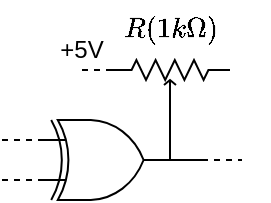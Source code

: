 <mxfile version="21.1.2" type="device">
  <diagram id="tjv56ypYF9dCwwJdmDgW" name="Pagina-1">
    <mxGraphModel dx="590" dy="427" grid="1" gridSize="10" guides="1" tooltips="1" connect="1" arrows="1" fold="1" page="1" pageScale="1" pageWidth="827" pageHeight="1169" math="1" shadow="0">
      <root>
        <mxCell id="0" />
        <mxCell id="1" parent="0" />
        <mxCell id="Nf7XDoWJkl78wnBKuYqr-12" value="" style="verticalLabelPosition=bottom;shadow=0;dashed=0;align=center;html=1;verticalAlign=top;shape=mxgraph.electrical.logic_gates.logic_gate;operation=xor;" parent="1" vertex="1">
          <mxGeometry x="348" y="470" width="66" height="40" as="geometry" />
        </mxCell>
        <mxCell id="Xd8Un_UWumnt4RGS6XFD-1" value="" style="endArrow=none;dashed=1;html=1;rounded=0;entryX=0;entryY=0.25;entryDx=0;entryDy=0;entryPerimeter=0;" edge="1" parent="1" target="Nf7XDoWJkl78wnBKuYqr-12">
          <mxGeometry width="50" height="50" relative="1" as="geometry">
            <mxPoint x="330" y="480" as="sourcePoint" />
            <mxPoint x="290" y="440" as="targetPoint" />
          </mxGeometry>
        </mxCell>
        <mxCell id="Xd8Un_UWumnt4RGS6XFD-2" value="" style="endArrow=none;dashed=1;html=1;rounded=0;entryX=0;entryY=0.75;entryDx=0;entryDy=0;entryPerimeter=0;" edge="1" parent="1" target="Nf7XDoWJkl78wnBKuYqr-12">
          <mxGeometry width="50" height="50" relative="1" as="geometry">
            <mxPoint x="330" y="500" as="sourcePoint" />
            <mxPoint x="358" y="490" as="targetPoint" />
          </mxGeometry>
        </mxCell>
        <mxCell id="Xd8Un_UWumnt4RGS6XFD-6" value="" style="pointerEvents=1;verticalLabelPosition=bottom;shadow=0;dashed=0;align=center;html=1;verticalAlign=top;shape=mxgraph.electrical.resistors.potentiometer_2;" vertex="1" parent="1">
          <mxGeometry x="384" y="440" width="60" height="20" as="geometry" />
        </mxCell>
        <mxCell id="Xd8Un_UWumnt4RGS6XFD-7" value="" style="endArrow=none;html=1;rounded=0;entryX=0.5;entryY=1;entryDx=0;entryDy=0;entryPerimeter=0;exitX=1;exitY=0.5;exitDx=0;exitDy=0;exitPerimeter=0;" edge="1" parent="1" source="Nf7XDoWJkl78wnBKuYqr-12" target="Xd8Un_UWumnt4RGS6XFD-6">
          <mxGeometry width="50" height="50" relative="1" as="geometry">
            <mxPoint x="400" y="450" as="sourcePoint" />
            <mxPoint x="450" y="400" as="targetPoint" />
          </mxGeometry>
        </mxCell>
        <mxCell id="Xd8Un_UWumnt4RGS6XFD-8" value="" style="endArrow=none;html=1;rounded=0;entryX=1;entryY=0.5;entryDx=0;entryDy=0;entryPerimeter=0;" edge="1" parent="1" target="Nf7XDoWJkl78wnBKuYqr-12">
          <mxGeometry width="50" height="50" relative="1" as="geometry">
            <mxPoint x="430" y="490" as="sourcePoint" />
            <mxPoint x="490" y="450" as="targetPoint" />
          </mxGeometry>
        </mxCell>
        <mxCell id="Xd8Un_UWumnt4RGS6XFD-9" value="" style="endArrow=none;dashed=1;html=1;rounded=0;" edge="1" parent="1">
          <mxGeometry width="50" height="50" relative="1" as="geometry">
            <mxPoint x="430" y="490" as="sourcePoint" />
            <mxPoint x="450" y="490" as="targetPoint" />
          </mxGeometry>
        </mxCell>
        <mxCell id="Xd8Un_UWumnt4RGS6XFD-10" value="" style="endArrow=none;dashed=1;html=1;rounded=0;entryX=0;entryY=0.25;entryDx=0;entryDy=0;entryPerimeter=0;" edge="1" parent="1" target="Xd8Un_UWumnt4RGS6XFD-6">
          <mxGeometry width="50" height="50" relative="1" as="geometry">
            <mxPoint x="370" y="445" as="sourcePoint" />
            <mxPoint x="384" y="449.81" as="targetPoint" />
          </mxGeometry>
        </mxCell>
        <mxCell id="Xd8Un_UWumnt4RGS6XFD-11" value="+5V" style="text;html=1;strokeColor=none;fillColor=none;align=center;verticalAlign=middle;whiteSpace=wrap;rounded=0;" vertex="1" parent="1">
          <mxGeometry x="340" y="420" width="60" height="30" as="geometry" />
        </mxCell>
        <mxCell id="Xd8Un_UWumnt4RGS6XFD-12" value="$$R(1k\Omega)$$" style="text;html=1;strokeColor=none;fillColor=none;align=center;verticalAlign=middle;whiteSpace=wrap;rounded=0;" vertex="1" parent="1">
          <mxGeometry x="375.5" y="410" width="77" height="30" as="geometry" />
        </mxCell>
      </root>
    </mxGraphModel>
  </diagram>
</mxfile>
